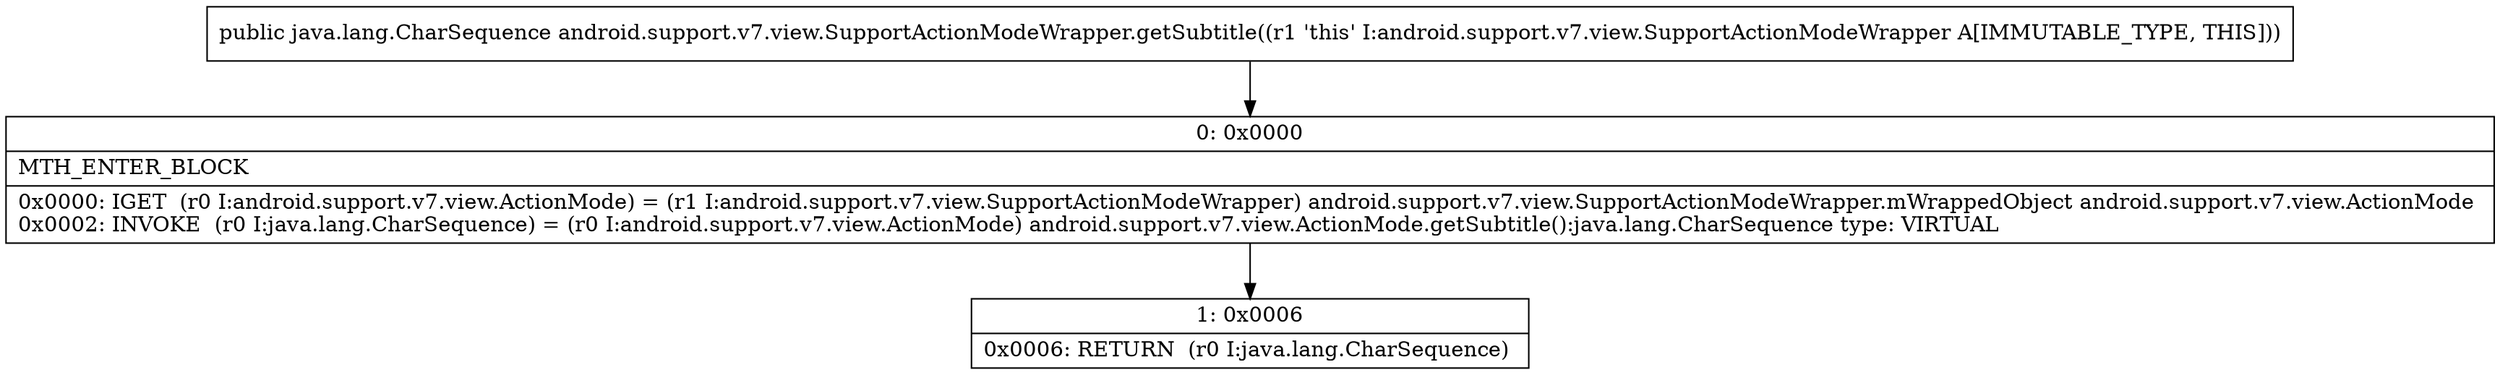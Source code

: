 digraph "CFG forandroid.support.v7.view.SupportActionModeWrapper.getSubtitle()Ljava\/lang\/CharSequence;" {
Node_0 [shape=record,label="{0\:\ 0x0000|MTH_ENTER_BLOCK\l|0x0000: IGET  (r0 I:android.support.v7.view.ActionMode) = (r1 I:android.support.v7.view.SupportActionModeWrapper) android.support.v7.view.SupportActionModeWrapper.mWrappedObject android.support.v7.view.ActionMode \l0x0002: INVOKE  (r0 I:java.lang.CharSequence) = (r0 I:android.support.v7.view.ActionMode) android.support.v7.view.ActionMode.getSubtitle():java.lang.CharSequence type: VIRTUAL \l}"];
Node_1 [shape=record,label="{1\:\ 0x0006|0x0006: RETURN  (r0 I:java.lang.CharSequence) \l}"];
MethodNode[shape=record,label="{public java.lang.CharSequence android.support.v7.view.SupportActionModeWrapper.getSubtitle((r1 'this' I:android.support.v7.view.SupportActionModeWrapper A[IMMUTABLE_TYPE, THIS])) }"];
MethodNode -> Node_0;
Node_0 -> Node_1;
}


